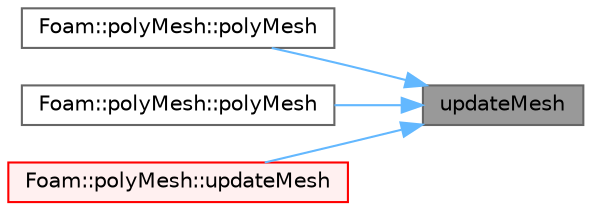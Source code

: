 digraph "updateMesh"
{
 // LATEX_PDF_SIZE
  bgcolor="transparent";
  edge [fontname=Helvetica,fontsize=10,labelfontname=Helvetica,labelfontsize=10];
  node [fontname=Helvetica,fontsize=10,shape=box,height=0.2,width=0.4];
  rankdir="RL";
  Node1 [id="Node000001",label="updateMesh",height=0.2,width=0.4,color="gray40", fillcolor="grey60", style="filled", fontcolor="black",tooltip=" "];
  Node1 -> Node2 [id="edge1_Node000001_Node000002",dir="back",color="steelblue1",style="solid",tooltip=" "];
  Node2 [id="Node000002",label="Foam::polyMesh::polyMesh",height=0.2,width=0.4,color="grey40", fillcolor="white", style="filled",URL="$classFoam_1_1polyMesh.html#a7131deb453f011fbed0b7c7eb15f53be",tooltip=" "];
  Node1 -> Node3 [id="edge2_Node000001_Node000003",dir="back",color="steelblue1",style="solid",tooltip=" "];
  Node3 [id="Node000003",label="Foam::polyMesh::polyMesh",height=0.2,width=0.4,color="grey40", fillcolor="white", style="filled",URL="$classFoam_1_1polyMesh.html#a142ff520cb07aeb0bc26a9f29adf95a7",tooltip=" "];
  Node1 -> Node4 [id="edge3_Node000001_Node000004",dir="back",color="steelblue1",style="solid",tooltip=" "];
  Node4 [id="Node000004",label="Foam::polyMesh::updateMesh",height=0.2,width=0.4,color="red", fillcolor="#FFF0F0", style="filled",URL="$classFoam_1_1polyMesh.html#a9c8cde0b192708d622d874f8cc2df66d",tooltip=" "];
}

